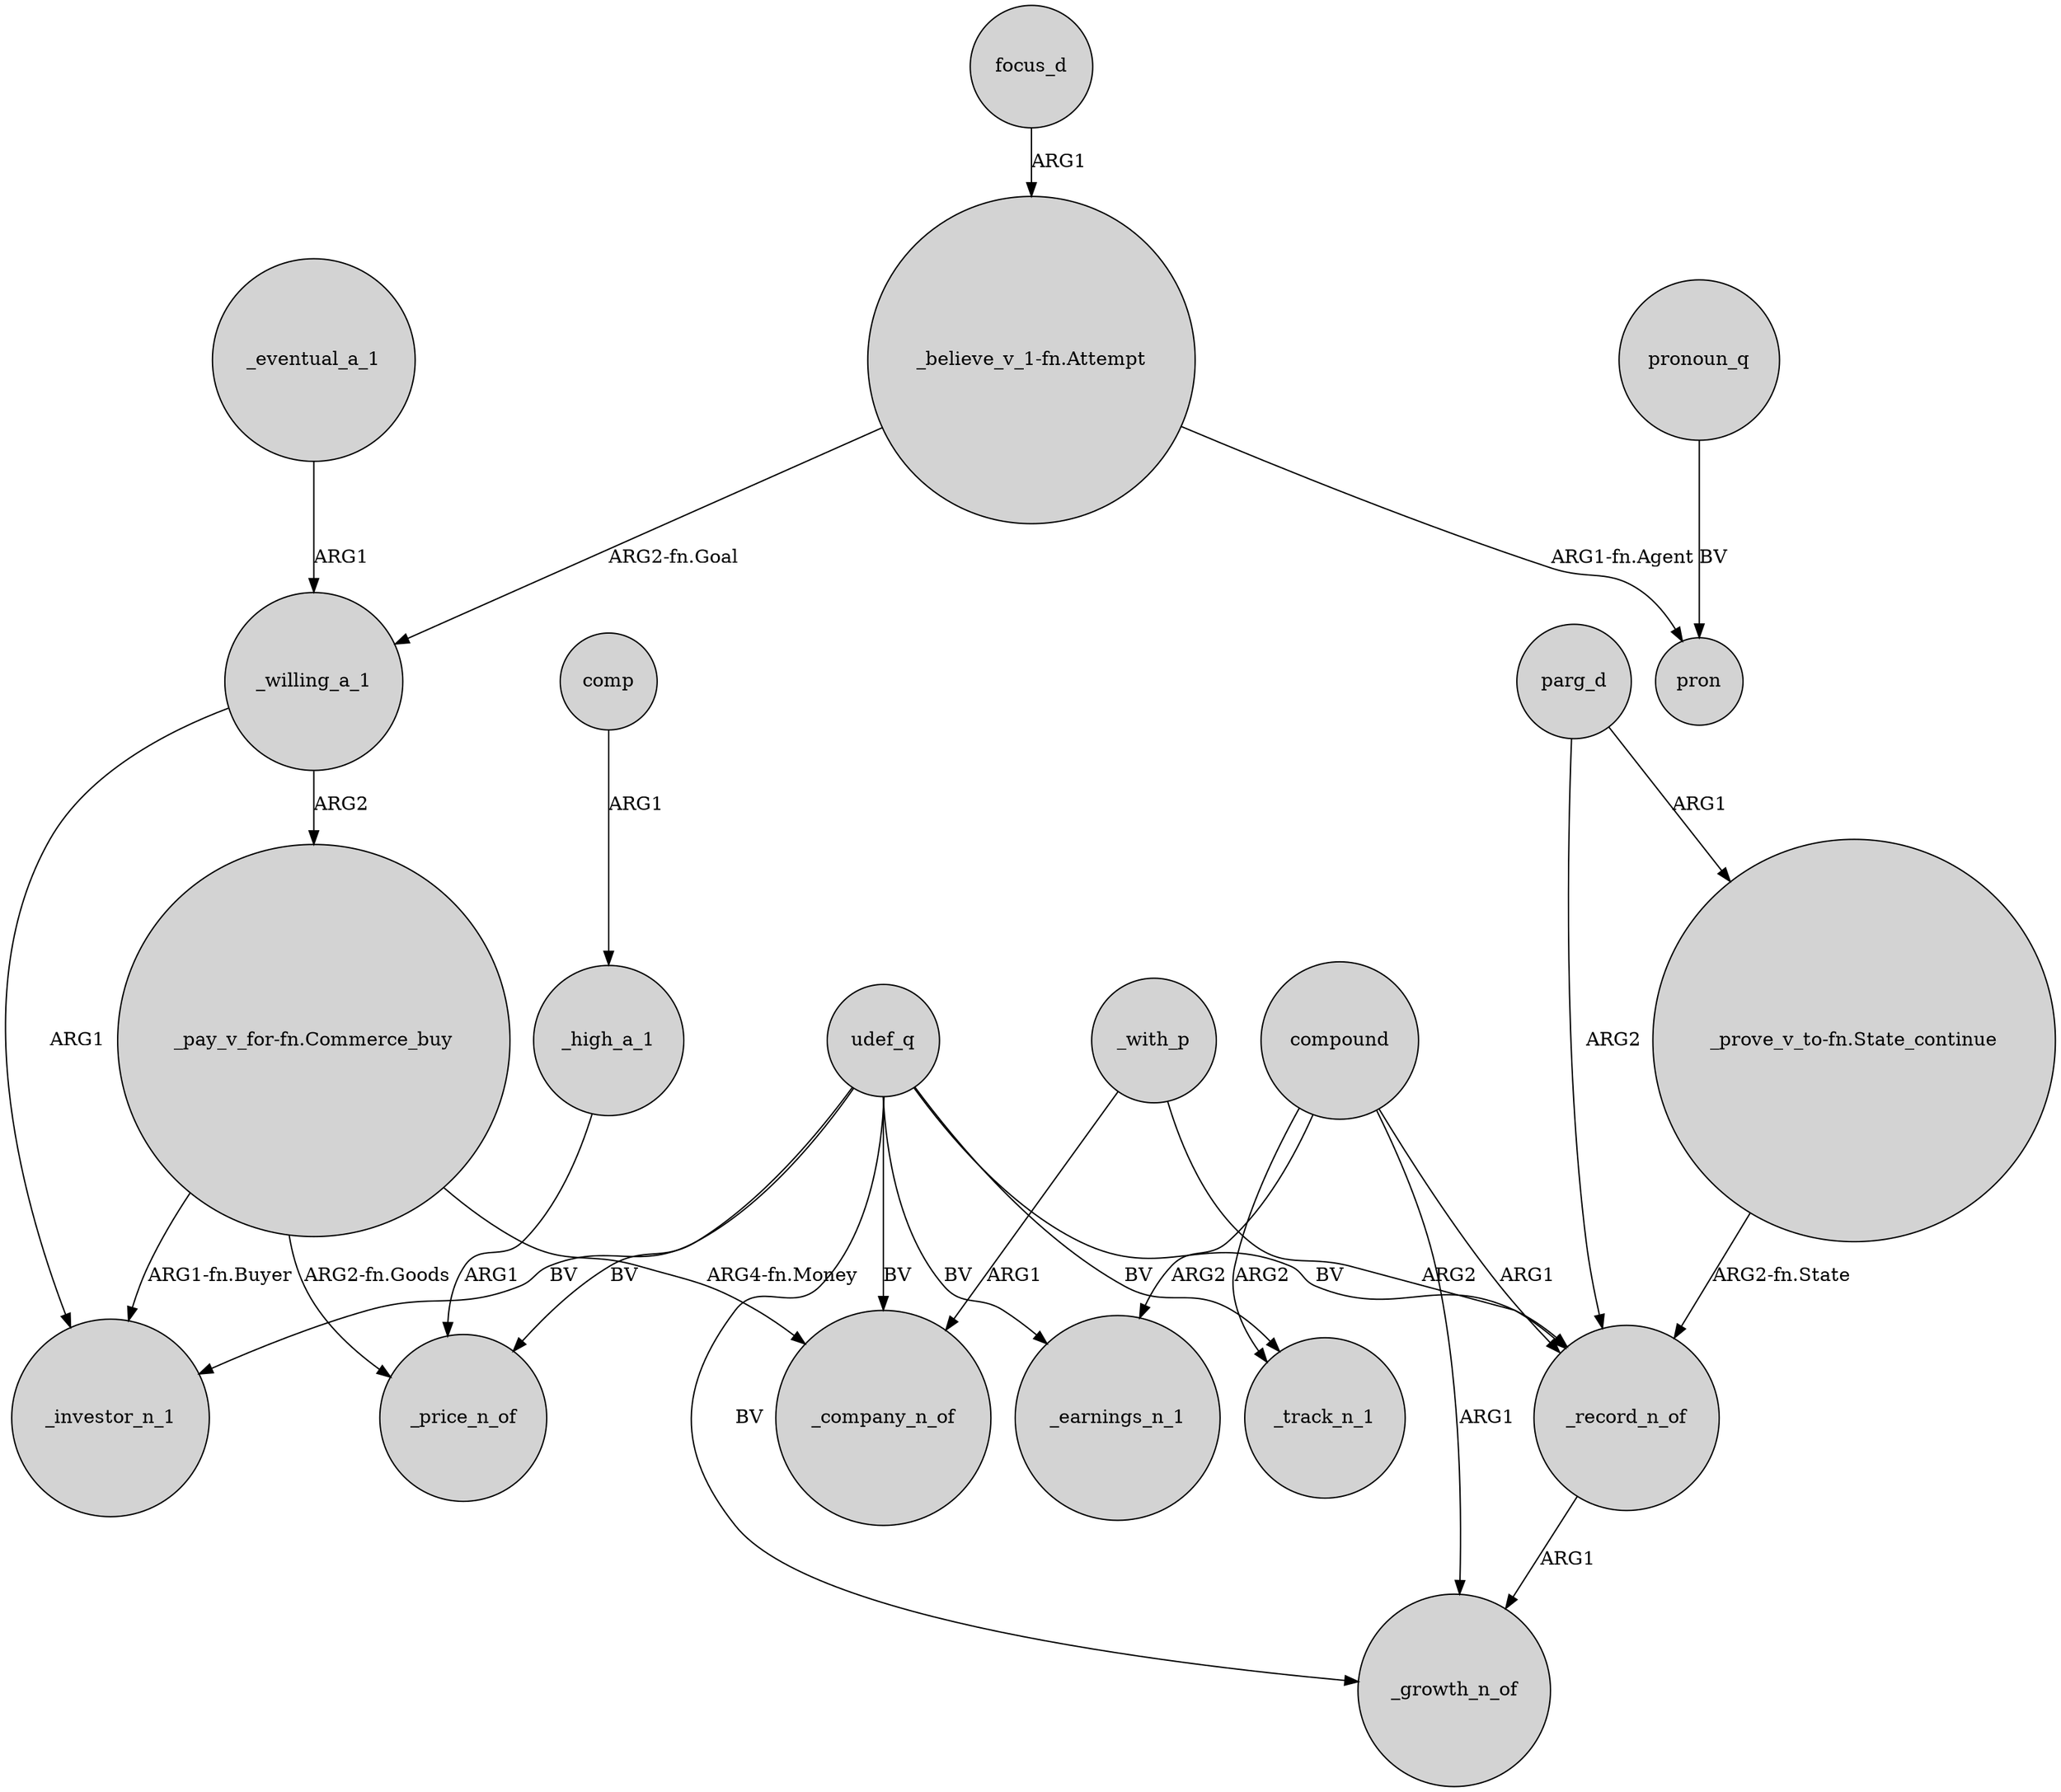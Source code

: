 digraph {
	node [shape=circle style=filled]
	compound -> _track_n_1 [label=ARG2]
	_willing_a_1 -> _investor_n_1 [label=ARG1]
	udef_q -> _record_n_of [label=BV]
	compound -> _record_n_of [label=ARG1]
	udef_q -> _track_n_1 [label=BV]
	"_pay_v_for-fn.Commerce_buy" -> _investor_n_1 [label="ARG1-fn.Buyer"]
	udef_q -> _price_n_of [label=BV]
	_record_n_of -> _growth_n_of [label=ARG1]
	"_prove_v_to-fn.State_continue" -> _record_n_of [label="ARG2-fn.State"]
	"_pay_v_for-fn.Commerce_buy" -> _company_n_of [label="ARG4-fn.Money"]
	_with_p -> _record_n_of [label=ARG2]
	parg_d -> _record_n_of [label=ARG2]
	"_pay_v_for-fn.Commerce_buy" -> _price_n_of [label="ARG2-fn.Goods"]
	"_believe_v_1-fn.Attempt" -> pron [label="ARG1-fn.Agent"]
	_high_a_1 -> _price_n_of [label=ARG1]
	parg_d -> "_prove_v_to-fn.State_continue" [label=ARG1]
	pronoun_q -> pron [label=BV]
	_with_p -> _company_n_of [label=ARG1]
	compound -> _earnings_n_1 [label=ARG2]
	udef_q -> _earnings_n_1 [label=BV]
	comp -> _high_a_1 [label=ARG1]
	udef_q -> _company_n_of [label=BV]
	"_believe_v_1-fn.Attempt" -> _willing_a_1 [label="ARG2-fn.Goal"]
	udef_q -> _growth_n_of [label=BV]
	focus_d -> "_believe_v_1-fn.Attempt" [label=ARG1]
	_willing_a_1 -> "_pay_v_for-fn.Commerce_buy" [label=ARG2]
	_eventual_a_1 -> _willing_a_1 [label=ARG1]
	compound -> _growth_n_of [label=ARG1]
	udef_q -> _investor_n_1 [label=BV]
}
